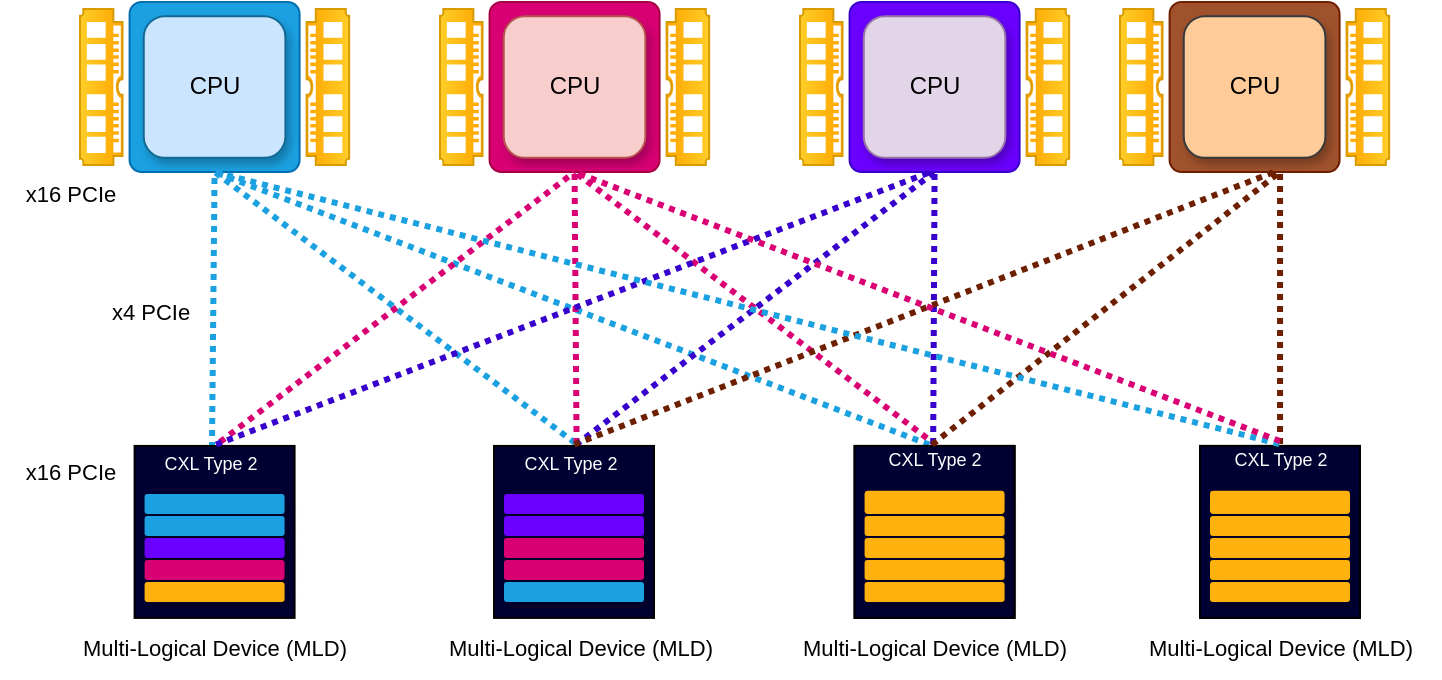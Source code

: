 <mxfile version="24.2.2" type="github">
  <diagram name="Page-1" id="A8W0ZlJkRZm1EOQpJBz_">
    <mxGraphModel dx="902" dy="502" grid="1" gridSize="10" guides="1" tooltips="1" connect="1" arrows="1" fold="1" page="1" pageScale="1" pageWidth="850" pageHeight="1100" math="0" shadow="0">
      <root>
        <mxCell id="0" />
        <mxCell id="1" parent="0" />
        <mxCell id="siB9gwOaP5ev9PkQdLU9-102" value="" style="group" parent="1" vertex="1" connectable="0">
          <mxGeometry x="200" y="100" width="134.58" height="111.46" as="geometry" />
        </mxCell>
        <mxCell id="uq200lhuQBNym-ZLv9r4-11" value="" style="group;fillColor=default;gradientColor=none;strokeColor=none;" parent="siB9gwOaP5ev9PkQdLU9-102" connectable="0" vertex="1">
          <mxGeometry x="24.791" width="84.998" height="85" as="geometry" />
        </mxCell>
        <mxCell id="uq200lhuQBNym-ZLv9r4-2" value="" style="rounded=1;whiteSpace=wrap;html=1;arcSize=7;fillColor=#1ba1e2;strokeColor=#006EAF;fontColor=#ffffff;" parent="uq200lhuQBNym-ZLv9r4-11" vertex="1">
          <mxGeometry width="84.998" height="85" as="geometry" />
        </mxCell>
        <mxCell id="uq200lhuQBNym-ZLv9r4-3" value="CPU" style="rounded=1;whiteSpace=wrap;html=1;fillColor=#cce5ff;strokeColor=#146994;shadow=1;" parent="uq200lhuQBNym-ZLv9r4-11" vertex="1">
          <mxGeometry x="7.083" y="7.083" width="70.832" height="70.833" as="geometry" />
        </mxCell>
        <mxCell id="uq200lhuQBNym-ZLv9r4-13" value="" style="pointerEvents=1;shadow=0;dashed=0;html=1;strokeColor=#d79b00;fillColor=#ffcd28;labelPosition=center;verticalLabelPosition=bottom;verticalAlign=top;align=center;outlineConnect=0;shape=mxgraph.veeam.ram;fillStyle=auto;direction=north;gradientColor=#ffa500;" parent="siB9gwOaP5ev9PkQdLU9-102" vertex="1">
          <mxGeometry y="3.542" width="21.249" height="77.917" as="geometry" />
        </mxCell>
        <mxCell id="uq200lhuQBNym-ZLv9r4-48" value="" style="pointerEvents=1;shadow=0;dashed=0;html=1;strokeColor=#d79b00;fillColor=#ffcd28;labelPosition=center;verticalLabelPosition=bottom;verticalAlign=top;align=center;outlineConnect=0;shape=mxgraph.veeam.ram;fillStyle=auto;direction=south;gradientColor=#ffa500;flipV=1;" parent="siB9gwOaP5ev9PkQdLU9-102" vertex="1">
          <mxGeometry x="113.331" y="3.542" width="21.249" height="77.917" as="geometry" />
        </mxCell>
        <mxCell id="siB9gwOaP5ev9PkQdLU9-106" value="" style="group" parent="1" vertex="1" connectable="0">
          <mxGeometry x="380" y="100" width="134.58" height="85" as="geometry" />
        </mxCell>
        <mxCell id="siB9gwOaP5ev9PkQdLU9-107" value="" style="group;fillColor=default;gradientColor=none;strokeColor=none;" parent="siB9gwOaP5ev9PkQdLU9-106" connectable="0" vertex="1">
          <mxGeometry x="24.791" width="84.998" height="85" as="geometry" />
        </mxCell>
        <mxCell id="siB9gwOaP5ev9PkQdLU9-108" value="" style="rounded=1;whiteSpace=wrap;html=1;arcSize=7;fillColor=#d80073;strokeColor=#A50040;fontColor=#ffffff;" parent="siB9gwOaP5ev9PkQdLU9-107" vertex="1">
          <mxGeometry width="84.998" height="85" as="geometry" />
        </mxCell>
        <mxCell id="siB9gwOaP5ev9PkQdLU9-109" value="CPU" style="rounded=1;whiteSpace=wrap;html=1;fillColor=#f8cecc;strokeColor=#b85450;shadow=1;" parent="siB9gwOaP5ev9PkQdLU9-107" vertex="1">
          <mxGeometry x="7.083" y="7.083" width="70.832" height="70.833" as="geometry" />
        </mxCell>
        <mxCell id="siB9gwOaP5ev9PkQdLU9-110" value="" style="pointerEvents=1;shadow=0;dashed=0;html=1;strokeColor=#d79b00;fillColor=#ffcd28;labelPosition=center;verticalLabelPosition=bottom;verticalAlign=top;align=center;outlineConnect=0;shape=mxgraph.veeam.ram;fillStyle=auto;direction=north;gradientColor=#ffa500;" parent="siB9gwOaP5ev9PkQdLU9-106" vertex="1">
          <mxGeometry y="3.542" width="21.249" height="77.917" as="geometry" />
        </mxCell>
        <mxCell id="siB9gwOaP5ev9PkQdLU9-111" value="" style="pointerEvents=1;shadow=0;dashed=0;html=1;strokeColor=#d79b00;fillColor=#ffcd28;labelPosition=center;verticalLabelPosition=bottom;verticalAlign=top;align=center;outlineConnect=0;shape=mxgraph.veeam.ram;fillStyle=auto;direction=south;gradientColor=#ffa500;flipV=1;" parent="siB9gwOaP5ev9PkQdLU9-106" vertex="1">
          <mxGeometry x="113.331" y="3.542" width="21.249" height="77.917" as="geometry" />
        </mxCell>
        <mxCell id="_lKrGzHT6yuWIF_zMZOo-31" value="" style="endArrow=none;html=1;rounded=0;entryX=0.5;entryY=1;entryDx=0;entryDy=0;exitX=0.51;exitY=0.078;exitDx=0;exitDy=0;strokeWidth=3;dashed=1;dashPattern=1 1;strokeColor=#1ba0e0;exitPerimeter=0;" parent="1" source="9nzjCH3Tve30hIbmqved-3" target="uq200lhuQBNym-ZLv9r4-2" edge="1">
          <mxGeometry width="50" height="50" relative="1" as="geometry">
            <mxPoint x="236.54" y="316.59" as="sourcePoint" />
            <mxPoint x="310" y="190" as="targetPoint" />
          </mxGeometry>
        </mxCell>
        <mxCell id="_lKrGzHT6yuWIF_zMZOo-32" value="" style="endArrow=none;html=1;rounded=0;entryX=0.5;entryY=1;entryDx=0;entryDy=0;exitX=0.537;exitY=-0.045;exitDx=0;exitDy=0;strokeWidth=3;dashed=1;dashPattern=1 1;strokeColor=#1ba0e0;exitPerimeter=0;" parent="1" source="9nzjCH3Tve30hIbmqved-97" target="uq200lhuQBNym-ZLv9r4-2" edge="1">
          <mxGeometry width="50" height="50" relative="1" as="geometry">
            <mxPoint x="421.54" y="316.59" as="sourcePoint" />
            <mxPoint x="352.61" y="182.84" as="targetPoint" />
          </mxGeometry>
        </mxCell>
        <mxCell id="_lKrGzHT6yuWIF_zMZOo-35" value="" style="endArrow=none;html=1;rounded=0;entryX=0.5;entryY=1;entryDx=0;entryDy=0;strokeWidth=3;dashed=1;dashPattern=1 1;exitX=0.462;exitY=0.095;exitDx=0;exitDy=0;strokeColor=#1ba0e0;exitPerimeter=0;" parent="1" source="9nzjCH3Tve30hIbmqved-65" target="uq200lhuQBNym-ZLv9r4-2" edge="1">
          <mxGeometry width="50" height="50" relative="1" as="geometry">
            <mxPoint x="584.39" y="316.59" as="sourcePoint" />
            <mxPoint x="317" y="195" as="targetPoint" />
          </mxGeometry>
        </mxCell>
        <mxCell id="_lKrGzHT6yuWIF_zMZOo-36" value="" style="endArrow=none;html=1;rounded=0;entryX=0.5;entryY=1;entryDx=0;entryDy=0;strokeWidth=3;dashed=1;dashPattern=1 1;strokeColor=#d80073;" parent="1" target="siB9gwOaP5ev9PkQdLU9-108" edge="1">
          <mxGeometry width="50" height="50" relative="1" as="geometry">
            <mxPoint x="270" y="320" as="sourcePoint" />
            <mxPoint x="532.61" y="200" as="targetPoint" />
          </mxGeometry>
        </mxCell>
        <mxCell id="_lKrGzHT6yuWIF_zMZOo-37" value="" style="endArrow=none;html=1;rounded=0;strokeWidth=3;dashed=1;dashPattern=1 1;strokeColor=#d80073;exitX=0.547;exitY=-0.022;exitDx=0;exitDy=0;entryX=0.5;entryY=1;entryDx=0;entryDy=0;exitPerimeter=0;" parent="1" source="9nzjCH3Tve30hIbmqved-97" target="siB9gwOaP5ev9PkQdLU9-108" edge="1">
          <mxGeometry width="50" height="50" relative="1" as="geometry">
            <mxPoint x="424.39" y="316.59" as="sourcePoint" />
            <mxPoint x="554" y="210" as="targetPoint" />
          </mxGeometry>
        </mxCell>
        <mxCell id="_lKrGzHT6yuWIF_zMZOo-38" value="" style="endArrow=none;html=1;rounded=0;strokeWidth=3;dashed=1;dashPattern=1 1;strokeColor=#d80073;exitX=0.514;exitY=0.112;exitDx=0;exitDy=0;entryX=0.5;entryY=1;entryDx=0;entryDy=0;exitPerimeter=0;" parent="1" source="9nzjCH3Tve30hIbmqved-65" target="siB9gwOaP5ev9PkQdLU9-108" edge="1">
          <mxGeometry width="50" height="50" relative="1" as="geometry">
            <mxPoint x="584.39" y="316.59" as="sourcePoint" />
            <mxPoint x="540" y="190" as="targetPoint" />
          </mxGeometry>
        </mxCell>
        <mxCell id="_lKrGzHT6yuWIF_zMZOo-39" value="x16 PCIe" style="text;html=1;align=center;verticalAlign=middle;resizable=0;points=[];autosize=1;strokeColor=none;fillColor=none;fontFamily=Helvetica;fontSize=11;fontColor=default;labelBackgroundColor=default;" parent="1" vertex="1">
          <mxGeometry x="160.0" y="320" width="70" height="30" as="geometry" />
        </mxCell>
        <mxCell id="9nzjCH3Tve30hIbmqved-31" value="" style="group" vertex="1" connectable="0" parent="1">
          <mxGeometry x="187.29" y="314.429" width="160" height="123.531" as="geometry" />
        </mxCell>
        <mxCell id="siB9gwOaP5ev9PkQdLU9-84" value="Multi-Logical Device (MLD)" style="text;html=1;align=center;verticalAlign=middle;resizable=0;points=[];autosize=1;strokeColor=none;fillColor=none;fontFamily=Helvetica;fontSize=11;fontColor=default;labelBackgroundColor=default;" parent="9nzjCH3Tve30hIbmqved-31" vertex="1">
          <mxGeometry y="93.531" width="160" height="30" as="geometry" />
        </mxCell>
        <mxCell id="9nzjCH3Tve30hIbmqved-4" value="" style="group" vertex="1" connectable="0" parent="9nzjCH3Tve30hIbmqved-31">
          <mxGeometry x="40.0" width="85.0" height="93.531" as="geometry" />
        </mxCell>
        <mxCell id="siB9gwOaP5ev9PkQdLU9-87" value="" style="group" parent="9nzjCH3Tve30hIbmqved-4" connectable="0" vertex="1">
          <mxGeometry width="85.0" height="93.531" as="geometry" />
        </mxCell>
        <mxCell id="siB9gwOaP5ev9PkQdLU9-89" value="&lt;div style=&quot;&quot;&gt;&lt;br&gt;&lt;/div&gt;" style="rounded=0;whiteSpace=wrap;html=1;strokeWidth=1;fontSize=10;rotation=90;fillColor=#000033;strokeColor=#000000;align=right;verticalAlign=middle;fontColor=#99FF99;horizontal=0;labelPosition=left;verticalLabelPosition=middle;" parent="siB9gwOaP5ev9PkQdLU9-87" vertex="1">
          <mxGeometry x="-3.0" y="10.531" width="86" height="80" as="geometry" />
        </mxCell>
        <mxCell id="siB9gwOaP5ev9PkQdLU9-95" value="" style="rounded=1;whiteSpace=wrap;html=1;fillColor=#1ba1e2;strokeColor=none;shadow=1;fontColor=#ffffff;" parent="siB9gwOaP5ev9PkQdLU9-87" vertex="1">
          <mxGeometry x="5" y="31.571" width="70" height="10" as="geometry" />
        </mxCell>
        <mxCell id="siB9gwOaP5ev9PkQdLU9-96" value="" style="rounded=1;whiteSpace=wrap;html=1;fillColor=#1ba1e2;strokeColor=none;shadow=1;fontColor=#ffffff;" parent="siB9gwOaP5ev9PkQdLU9-87" vertex="1">
          <mxGeometry x="5" y="42.571" width="70" height="10" as="geometry" />
        </mxCell>
        <mxCell id="siB9gwOaP5ev9PkQdLU9-97" value="" style="rounded=1;whiteSpace=wrap;html=1;fillColor=#6a00ff;strokeColor=none;shadow=1;fontColor=#ffffff;" parent="siB9gwOaP5ev9PkQdLU9-87" vertex="1">
          <mxGeometry x="5" y="53.571" width="70" height="10" as="geometry" />
        </mxCell>
        <mxCell id="siB9gwOaP5ev9PkQdLU9-98" value="" style="rounded=1;whiteSpace=wrap;html=1;fillColor=#d80073;strokeColor=none;shadow=1;" parent="siB9gwOaP5ev9PkQdLU9-87" vertex="1">
          <mxGeometry x="5" y="64.571" width="70" height="10" as="geometry" />
        </mxCell>
        <mxCell id="siB9gwOaP5ev9PkQdLU9-99" value="" style="rounded=1;whiteSpace=wrap;html=1;fillColor=#ffb20d;strokeColor=none;shadow=1;" parent="siB9gwOaP5ev9PkQdLU9-87" vertex="1">
          <mxGeometry x="5" y="75.57" width="70" height="10" as="geometry" />
        </mxCell>
        <mxCell id="9nzjCH3Tve30hIbmqved-3" value="&lt;font color=&quot;#ffffff&quot;&gt;CXL Type 2&lt;/font&gt;" style="text;html=1;align=center;verticalAlign=middle;resizable=0;points=[];autosize=1;strokeColor=none;fillColor=none;labelBackgroundColor=none;fontColor=#99FF99;fontSize=9;" vertex="1" parent="siB9gwOaP5ev9PkQdLU9-87">
          <mxGeometry x="3.0" y="7.001" width="70" height="20" as="geometry" />
        </mxCell>
        <mxCell id="9nzjCH3Tve30hIbmqved-44" value="Multi-Logical Device (MLD)" style="text;html=1;align=center;verticalAlign=middle;resizable=0;points=[];autosize=1;strokeColor=none;fillColor=none;fontFamily=Helvetica;fontSize=11;fontColor=default;labelBackgroundColor=default;" vertex="1" parent="1">
          <mxGeometry x="547.29" y="407.96" width="160" height="30" as="geometry" />
        </mxCell>
        <mxCell id="9nzjCH3Tve30hIbmqved-45" value="" style="group" vertex="1" connectable="0" parent="1">
          <mxGeometry x="587.29" y="314.429" width="120" height="123.531" as="geometry" />
        </mxCell>
        <mxCell id="9nzjCH3Tve30hIbmqved-47" value="" style="group" connectable="0" vertex="1" parent="9nzjCH3Tve30hIbmqved-45">
          <mxGeometry width="120" height="123.531" as="geometry" />
        </mxCell>
        <mxCell id="9nzjCH3Tve30hIbmqved-48" value="&lt;div style=&quot;&quot;&gt;&lt;br&gt;&lt;/div&gt;" style="rounded=0;whiteSpace=wrap;html=1;strokeWidth=1;fontSize=10;rotation=90;fillColor=#000033;strokeColor=#000000;align=right;verticalAlign=middle;fontColor=#99FF99;horizontal=0;labelPosition=left;verticalLabelPosition=middle;" vertex="1" parent="9nzjCH3Tve30hIbmqved-47">
          <mxGeometry x="-3.0" y="10.531" width="86" height="80" as="geometry" />
        </mxCell>
        <mxCell id="9nzjCH3Tve30hIbmqved-49" value="" style="rounded=1;whiteSpace=wrap;html=1;fillColor=#ffb20d;strokeColor=none;shadow=1;" vertex="1" parent="9nzjCH3Tve30hIbmqved-47">
          <mxGeometry x="5" y="31.571" width="70" height="10" as="geometry" />
        </mxCell>
        <mxCell id="9nzjCH3Tve30hIbmqved-50" value="" style="rounded=1;whiteSpace=wrap;html=1;fillColor=#ffb20d;strokeColor=none;shadow=1;" vertex="1" parent="9nzjCH3Tve30hIbmqved-47">
          <mxGeometry x="5" y="42.571" width="70" height="10" as="geometry" />
        </mxCell>
        <mxCell id="9nzjCH3Tve30hIbmqved-51" value="" style="rounded=1;whiteSpace=wrap;html=1;fillColor=#ffb20d;strokeColor=none;shadow=1;" vertex="1" parent="9nzjCH3Tve30hIbmqved-47">
          <mxGeometry x="5" y="53.571" width="70" height="10" as="geometry" />
        </mxCell>
        <mxCell id="9nzjCH3Tve30hIbmqved-52" value="" style="rounded=1;whiteSpace=wrap;html=1;fillColor=#ffb20d;strokeColor=none;shadow=1;" vertex="1" parent="9nzjCH3Tve30hIbmqved-47">
          <mxGeometry x="5" y="64.571" width="70" height="10" as="geometry" />
        </mxCell>
        <mxCell id="9nzjCH3Tve30hIbmqved-53" value="" style="rounded=1;whiteSpace=wrap;html=1;fillColor=#ffb20d;strokeColor=none;shadow=1;" vertex="1" parent="9nzjCH3Tve30hIbmqved-47">
          <mxGeometry x="5" y="75.57" width="70" height="10" as="geometry" />
        </mxCell>
        <mxCell id="9nzjCH3Tve30hIbmqved-54" value="&lt;font color=&quot;#ffffff&quot;&gt;CXL Type 2&lt;/font&gt;" style="text;html=1;align=center;verticalAlign=middle;resizable=0;points=[];autosize=1;strokeColor=none;fillColor=none;labelBackgroundColor=none;fontColor=#99FF99;fontSize=9;" vertex="1" parent="9nzjCH3Tve30hIbmqved-47">
          <mxGeometry x="5.0" y="5.001" width="70" height="20" as="geometry" />
        </mxCell>
        <mxCell id="9nzjCH3Tve30hIbmqved-55" value="Multi-Logical Device (MLD)" style="text;html=1;align=center;verticalAlign=middle;resizable=0;points=[];autosize=1;strokeColor=none;fillColor=none;fontFamily=Helvetica;fontSize=11;fontColor=default;labelBackgroundColor=default;" vertex="1" parent="9nzjCH3Tve30hIbmqved-47">
          <mxGeometry x="-40" y="93.531" width="160" height="30" as="geometry" />
        </mxCell>
        <mxCell id="9nzjCH3Tve30hIbmqved-56" value="" style="group" vertex="1" connectable="0" parent="9nzjCH3Tve30hIbmqved-47">
          <mxGeometry width="85.0" height="93.531" as="geometry" />
        </mxCell>
        <mxCell id="9nzjCH3Tve30hIbmqved-58" value="" style="group" connectable="0" vertex="1" parent="9nzjCH3Tve30hIbmqved-56">
          <mxGeometry width="85.0" height="93.531" as="geometry" />
        </mxCell>
        <mxCell id="9nzjCH3Tve30hIbmqved-59" value="&lt;div style=&quot;&quot;&gt;&lt;br&gt;&lt;/div&gt;" style="rounded=0;whiteSpace=wrap;html=1;strokeWidth=1;fontSize=10;rotation=90;fillColor=#000033;strokeColor=#000000;align=right;verticalAlign=middle;fontColor=#99FF99;horizontal=0;labelPosition=left;verticalLabelPosition=middle;" vertex="1" parent="9nzjCH3Tve30hIbmqved-58">
          <mxGeometry x="-3.0" y="10.531" width="86" height="80" as="geometry" />
        </mxCell>
        <mxCell id="9nzjCH3Tve30hIbmqved-60" value="" style="rounded=1;whiteSpace=wrap;html=1;fillColor=#ffb20d;strokeColor=none;shadow=1;" vertex="1" parent="9nzjCH3Tve30hIbmqved-58">
          <mxGeometry x="5" y="30" width="70" height="11.57" as="geometry" />
        </mxCell>
        <mxCell id="9nzjCH3Tve30hIbmqved-61" value="" style="rounded=1;whiteSpace=wrap;html=1;fillColor=#ffb20d;strokeColor=none;shadow=1;" vertex="1" parent="9nzjCH3Tve30hIbmqved-58">
          <mxGeometry x="5" y="42.571" width="70" height="10" as="geometry" />
        </mxCell>
        <mxCell id="9nzjCH3Tve30hIbmqved-62" value="" style="rounded=1;whiteSpace=wrap;html=1;fillColor=#ffb20d;strokeColor=none;shadow=1;" vertex="1" parent="9nzjCH3Tve30hIbmqved-58">
          <mxGeometry x="5" y="53.571" width="70" height="10" as="geometry" />
        </mxCell>
        <mxCell id="9nzjCH3Tve30hIbmqved-63" value="" style="rounded=1;whiteSpace=wrap;html=1;fillColor=#ffb20d;strokeColor=none;shadow=1;" vertex="1" parent="9nzjCH3Tve30hIbmqved-58">
          <mxGeometry x="5" y="64.571" width="70" height="10" as="geometry" />
        </mxCell>
        <mxCell id="9nzjCH3Tve30hIbmqved-64" value="" style="rounded=1;whiteSpace=wrap;html=1;fillColor=#ffb20d;strokeColor=none;shadow=1;" vertex="1" parent="9nzjCH3Tve30hIbmqved-58">
          <mxGeometry x="5" y="75.57" width="70" height="10" as="geometry" />
        </mxCell>
        <mxCell id="9nzjCH3Tve30hIbmqved-65" value="&lt;font color=&quot;#ffffff&quot;&gt;CXL Type 2&lt;/font&gt;" style="text;html=1;align=center;verticalAlign=middle;resizable=0;points=[];autosize=1;strokeColor=none;fillColor=none;labelBackgroundColor=none;fontColor=#99FF99;fontSize=9;" vertex="1" parent="9nzjCH3Tve30hIbmqved-58">
          <mxGeometry x="5.0" y="5.001" width="70" height="20" as="geometry" />
        </mxCell>
        <mxCell id="9nzjCH3Tve30hIbmqved-77" value="" style="group" vertex="1" connectable="0" parent="1">
          <mxGeometry x="560" y="100" width="134.58" height="85" as="geometry" />
        </mxCell>
        <mxCell id="9nzjCH3Tve30hIbmqved-78" value="" style="group;fillColor=default;gradientColor=none;strokeColor=none;" connectable="0" vertex="1" parent="9nzjCH3Tve30hIbmqved-77">
          <mxGeometry x="24.791" width="84.998" height="85" as="geometry" />
        </mxCell>
        <mxCell id="9nzjCH3Tve30hIbmqved-79" value="" style="rounded=1;whiteSpace=wrap;html=1;arcSize=7;fillColor=#6a00ff;strokeColor=#3700CC;fontColor=#ffffff;" vertex="1" parent="9nzjCH3Tve30hIbmqved-78">
          <mxGeometry width="84.998" height="85" as="geometry" />
        </mxCell>
        <mxCell id="9nzjCH3Tve30hIbmqved-80" value="CPU" style="rounded=1;whiteSpace=wrap;html=1;fillColor=#e1d5e7;strokeColor=#9673a6;shadow=1;" vertex="1" parent="9nzjCH3Tve30hIbmqved-78">
          <mxGeometry x="7.083" y="7.083" width="70.832" height="70.833" as="geometry" />
        </mxCell>
        <mxCell id="9nzjCH3Tve30hIbmqved-81" value="" style="pointerEvents=1;shadow=0;dashed=0;html=1;strokeColor=#d79b00;fillColor=#ffcd28;labelPosition=center;verticalLabelPosition=bottom;verticalAlign=top;align=center;outlineConnect=0;shape=mxgraph.veeam.ram;fillStyle=auto;direction=north;gradientColor=#ffa500;" vertex="1" parent="9nzjCH3Tve30hIbmqved-77">
          <mxGeometry y="3.542" width="21.249" height="77.917" as="geometry" />
        </mxCell>
        <mxCell id="9nzjCH3Tve30hIbmqved-82" value="" style="pointerEvents=1;shadow=0;dashed=0;html=1;strokeColor=#d79b00;fillColor=#ffcd28;labelPosition=center;verticalLabelPosition=bottom;verticalAlign=top;align=center;outlineConnect=0;shape=mxgraph.veeam.ram;fillStyle=auto;direction=south;gradientColor=#ffa500;flipV=1;" vertex="1" parent="9nzjCH3Tve30hIbmqved-77">
          <mxGeometry x="113.331" y="3.542" width="21.249" height="77.917" as="geometry" />
        </mxCell>
        <mxCell id="9nzjCH3Tve30hIbmqved-83" value="" style="endArrow=none;html=1;rounded=0;strokeWidth=3;dashed=1;dashPattern=1 1;strokeColor=#3700CC;entryX=0.5;entryY=1;entryDx=0;entryDy=0;fillColor=#6a00ff;exitX=0.49;exitY=0.078;exitDx=0;exitDy=0;exitPerimeter=0;" edge="1" parent="1" source="9nzjCH3Tve30hIbmqved-65" target="9nzjCH3Tve30hIbmqved-79">
          <mxGeometry width="50" height="50" relative="1" as="geometry">
            <mxPoint x="581.54" y="316.59" as="sourcePoint" />
            <mxPoint x="670.46" y="185" as="targetPoint" />
          </mxGeometry>
        </mxCell>
        <mxCell id="9nzjCH3Tve30hIbmqved-84" value="" style="endArrow=none;html=1;rounded=0;strokeWidth=3;dashed=1;dashPattern=1 1;strokeColor=#3700CC;exitX=0.541;exitY=0.001;exitDx=0;exitDy=0;entryX=0.5;entryY=1;entryDx=0;entryDy=0;fillColor=#6a00ff;exitPerimeter=0;" edge="1" parent="1" source="9nzjCH3Tve30hIbmqved-97" target="9nzjCH3Tve30hIbmqved-79">
          <mxGeometry width="50" height="50" relative="1" as="geometry">
            <mxPoint x="425.825" y="316.59" as="sourcePoint" />
            <mxPoint x="670.46" y="185" as="targetPoint" />
          </mxGeometry>
        </mxCell>
        <mxCell id="9nzjCH3Tve30hIbmqved-85" value="" style="endArrow=none;html=1;rounded=0;entryX=0.463;entryY=1.005;entryDx=0;entryDy=0;strokeWidth=3;dashed=1;dashPattern=1 1;strokeColor=#3700CC;exitX=0.539;exitY=-0.008;exitDx=0;exitDy=0;fillColor=#6a00ff;entryPerimeter=0;exitPerimeter=0;" edge="1" parent="1" source="9nzjCH3Tve30hIbmqved-3" target="9nzjCH3Tve30hIbmqved-79">
          <mxGeometry width="50" height="50" relative="1" as="geometry">
            <mxPoint x="236.54" y="316.59" as="sourcePoint" />
            <mxPoint x="670.46" y="185" as="targetPoint" />
          </mxGeometry>
        </mxCell>
        <mxCell id="9nzjCH3Tve30hIbmqved-86" value="" style="group" vertex="1" connectable="0" parent="1">
          <mxGeometry x="370.0" y="314.429" width="160" height="123.531" as="geometry" />
        </mxCell>
        <mxCell id="9nzjCH3Tve30hIbmqved-87" value="Multi-Logical Device (MLD)" style="text;html=1;align=center;verticalAlign=middle;resizable=0;points=[];autosize=1;strokeColor=none;fillColor=none;fontFamily=Helvetica;fontSize=11;fontColor=default;labelBackgroundColor=default;" vertex="1" parent="9nzjCH3Tve30hIbmqved-86">
          <mxGeometry y="93.531" width="160" height="30" as="geometry" />
        </mxCell>
        <mxCell id="9nzjCH3Tve30hIbmqved-88" value="" style="group" vertex="1" connectable="0" parent="9nzjCH3Tve30hIbmqved-86">
          <mxGeometry x="37.0" width="85.0" height="93.531" as="geometry" />
        </mxCell>
        <mxCell id="9nzjCH3Tve30hIbmqved-90" value="" style="group" connectable="0" vertex="1" parent="9nzjCH3Tve30hIbmqved-88">
          <mxGeometry width="85.0" height="93.531" as="geometry" />
        </mxCell>
        <mxCell id="9nzjCH3Tve30hIbmqved-91" value="&lt;div style=&quot;&quot;&gt;&lt;br&gt;&lt;/div&gt;" style="rounded=0;whiteSpace=wrap;html=1;strokeWidth=1;fontSize=10;rotation=90;fillColor=#000033;strokeColor=#000000;align=right;verticalAlign=middle;fontColor=#99FF99;horizontal=0;labelPosition=left;verticalLabelPosition=middle;" vertex="1" parent="9nzjCH3Tve30hIbmqved-90">
          <mxGeometry x="-3.0" y="10.531" width="86" height="80" as="geometry" />
        </mxCell>
        <mxCell id="9nzjCH3Tve30hIbmqved-92" value="" style="rounded=1;whiteSpace=wrap;html=1;fillColor=#6a00ff;strokeColor=none;shadow=1;fontColor=#ffffff;" vertex="1" parent="9nzjCH3Tve30hIbmqved-90">
          <mxGeometry x="5" y="31.571" width="70" height="10" as="geometry" />
        </mxCell>
        <mxCell id="9nzjCH3Tve30hIbmqved-93" value="" style="rounded=1;whiteSpace=wrap;html=1;fillColor=#6a00ff;strokeColor=none;shadow=1;fontColor=#ffffff;" vertex="1" parent="9nzjCH3Tve30hIbmqved-90">
          <mxGeometry x="5" y="42.571" width="70" height="10" as="geometry" />
        </mxCell>
        <mxCell id="9nzjCH3Tve30hIbmqved-94" value="" style="rounded=1;whiteSpace=wrap;html=1;fillColor=#d80073;strokeColor=none;shadow=1;fontColor=#ffffff;" vertex="1" parent="9nzjCH3Tve30hIbmqved-90">
          <mxGeometry x="5" y="53.571" width="70" height="10" as="geometry" />
        </mxCell>
        <mxCell id="9nzjCH3Tve30hIbmqved-95" value="" style="rounded=1;whiteSpace=wrap;html=1;fillColor=#d80073;strokeColor=none;shadow=1;fontColor=#ffffff;" vertex="1" parent="9nzjCH3Tve30hIbmqved-90">
          <mxGeometry x="5" y="64.571" width="70" height="10" as="geometry" />
        </mxCell>
        <mxCell id="9nzjCH3Tve30hIbmqved-96" value="" style="rounded=1;whiteSpace=wrap;html=1;fillColor=#1ba1e2;strokeColor=none;shadow=1;fontColor=#ffffff;" vertex="1" parent="9nzjCH3Tve30hIbmqved-90">
          <mxGeometry x="5" y="75.57" width="70" height="10" as="geometry" />
        </mxCell>
        <mxCell id="9nzjCH3Tve30hIbmqved-97" value="&lt;font color=&quot;#ffffff&quot;&gt;CXL Type 2&lt;/font&gt;" style="text;html=1;align=center;verticalAlign=middle;resizable=0;points=[];autosize=1;strokeColor=none;fillColor=none;labelBackgroundColor=none;fontColor=#99FF99;fontSize=9;" vertex="1" parent="9nzjCH3Tve30hIbmqved-90">
          <mxGeometry x="3.0" y="7.001" width="70" height="20" as="geometry" />
        </mxCell>
        <mxCell id="9nzjCH3Tve30hIbmqved-98" value="" style="group" vertex="1" connectable="0" parent="1">
          <mxGeometry x="720" y="100" width="134.58" height="85" as="geometry" />
        </mxCell>
        <mxCell id="9nzjCH3Tve30hIbmqved-99" value="" style="group;fillColor=default;gradientColor=none;strokeColor=none;" connectable="0" vertex="1" parent="9nzjCH3Tve30hIbmqved-98">
          <mxGeometry x="24.791" width="84.998" height="85" as="geometry" />
        </mxCell>
        <mxCell id="9nzjCH3Tve30hIbmqved-100" value="" style="rounded=1;whiteSpace=wrap;html=1;arcSize=7;fillColor=#a0522d;strokeColor=#6D1F00;fontColor=#ffffff;" vertex="1" parent="9nzjCH3Tve30hIbmqved-99">
          <mxGeometry width="84.998" height="85" as="geometry" />
        </mxCell>
        <mxCell id="9nzjCH3Tve30hIbmqved-101" value="CPU" style="rounded=1;whiteSpace=wrap;html=1;fillColor=#ffcc99;strokeColor=#36393d;shadow=1;" vertex="1" parent="9nzjCH3Tve30hIbmqved-99">
          <mxGeometry x="7.083" y="7.083" width="70.832" height="70.833" as="geometry" />
        </mxCell>
        <mxCell id="9nzjCH3Tve30hIbmqved-102" value="" style="pointerEvents=1;shadow=0;dashed=0;html=1;strokeColor=#d79b00;fillColor=#ffcd28;labelPosition=center;verticalLabelPosition=bottom;verticalAlign=top;align=center;outlineConnect=0;shape=mxgraph.veeam.ram;fillStyle=auto;direction=north;gradientColor=#ffa500;" vertex="1" parent="9nzjCH3Tve30hIbmqved-98">
          <mxGeometry y="3.542" width="21.249" height="77.917" as="geometry" />
        </mxCell>
        <mxCell id="9nzjCH3Tve30hIbmqved-103" value="" style="pointerEvents=1;shadow=0;dashed=0;html=1;strokeColor=#d79b00;fillColor=#ffcd28;labelPosition=center;verticalLabelPosition=bottom;verticalAlign=top;align=center;outlineConnect=0;shape=mxgraph.veeam.ram;fillStyle=auto;direction=south;gradientColor=#ffa500;flipV=1;" vertex="1" parent="9nzjCH3Tve30hIbmqved-98">
          <mxGeometry x="113.331" y="3.542" width="21.249" height="77.917" as="geometry" />
        </mxCell>
        <mxCell id="9nzjCH3Tve30hIbmqved-104" value="Multi-Logical Device (MLD)" style="text;html=1;align=center;verticalAlign=middle;resizable=0;points=[];autosize=1;strokeColor=none;fillColor=none;fontFamily=Helvetica;fontSize=11;fontColor=default;labelBackgroundColor=default;" vertex="1" parent="1">
          <mxGeometry x="720" y="407.96" width="160" height="30" as="geometry" />
        </mxCell>
        <mxCell id="9nzjCH3Tve30hIbmqved-105" value="" style="group" vertex="1" connectable="0" parent="1">
          <mxGeometry x="760" y="314.429" width="120" height="123.531" as="geometry" />
        </mxCell>
        <mxCell id="9nzjCH3Tve30hIbmqved-106" value="" style="group" connectable="0" vertex="1" parent="9nzjCH3Tve30hIbmqved-105">
          <mxGeometry width="120" height="123.531" as="geometry" />
        </mxCell>
        <mxCell id="9nzjCH3Tve30hIbmqved-107" value="&lt;div style=&quot;&quot;&gt;&lt;br&gt;&lt;/div&gt;" style="rounded=0;whiteSpace=wrap;html=1;strokeWidth=1;fontSize=10;rotation=90;fillColor=#000033;strokeColor=#000000;align=right;verticalAlign=middle;fontColor=#99FF99;horizontal=0;labelPosition=left;verticalLabelPosition=middle;" vertex="1" parent="9nzjCH3Tve30hIbmqved-106">
          <mxGeometry x="-3.0" y="10.531" width="86" height="80" as="geometry" />
        </mxCell>
        <mxCell id="9nzjCH3Tve30hIbmqved-108" value="" style="rounded=1;whiteSpace=wrap;html=1;fillColor=#ffb20d;strokeColor=none;shadow=1;" vertex="1" parent="9nzjCH3Tve30hIbmqved-106">
          <mxGeometry x="5" y="31.571" width="70" height="10" as="geometry" />
        </mxCell>
        <mxCell id="9nzjCH3Tve30hIbmqved-109" value="" style="rounded=1;whiteSpace=wrap;html=1;fillColor=#ffb20d;strokeColor=none;shadow=1;" vertex="1" parent="9nzjCH3Tve30hIbmqved-106">
          <mxGeometry x="5" y="42.571" width="70" height="10" as="geometry" />
        </mxCell>
        <mxCell id="9nzjCH3Tve30hIbmqved-110" value="" style="rounded=1;whiteSpace=wrap;html=1;fillColor=#ffb20d;strokeColor=none;shadow=1;" vertex="1" parent="9nzjCH3Tve30hIbmqved-106">
          <mxGeometry x="5" y="53.571" width="70" height="10" as="geometry" />
        </mxCell>
        <mxCell id="9nzjCH3Tve30hIbmqved-111" value="" style="rounded=1;whiteSpace=wrap;html=1;fillColor=#ffb20d;strokeColor=none;shadow=1;" vertex="1" parent="9nzjCH3Tve30hIbmqved-106">
          <mxGeometry x="5" y="64.571" width="70" height="10" as="geometry" />
        </mxCell>
        <mxCell id="9nzjCH3Tve30hIbmqved-112" value="" style="rounded=1;whiteSpace=wrap;html=1;fillColor=#ffb20d;strokeColor=none;shadow=1;" vertex="1" parent="9nzjCH3Tve30hIbmqved-106">
          <mxGeometry x="5" y="75.57" width="70" height="10" as="geometry" />
        </mxCell>
        <mxCell id="9nzjCH3Tve30hIbmqved-113" value="&lt;font color=&quot;#ffffff&quot;&gt;CXL Type 2&lt;/font&gt;" style="text;html=1;align=center;verticalAlign=middle;resizable=0;points=[];autosize=1;strokeColor=none;fillColor=none;labelBackgroundColor=none;fontColor=#99FF99;fontSize=9;" vertex="1" parent="9nzjCH3Tve30hIbmqved-106">
          <mxGeometry x="5.0" y="5.001" width="70" height="20" as="geometry" />
        </mxCell>
        <mxCell id="9nzjCH3Tve30hIbmqved-114" value="Multi-Logical Device (MLD)" style="text;html=1;align=center;verticalAlign=middle;resizable=0;points=[];autosize=1;strokeColor=none;fillColor=none;fontFamily=Helvetica;fontSize=11;fontColor=default;labelBackgroundColor=default;" vertex="1" parent="9nzjCH3Tve30hIbmqved-106">
          <mxGeometry x="-40" y="93.531" width="160" height="30" as="geometry" />
        </mxCell>
        <mxCell id="9nzjCH3Tve30hIbmqved-115" value="" style="group" vertex="1" connectable="0" parent="9nzjCH3Tve30hIbmqved-106">
          <mxGeometry width="85.0" height="93.531" as="geometry" />
        </mxCell>
        <mxCell id="9nzjCH3Tve30hIbmqved-116" value="" style="group" connectable="0" vertex="1" parent="9nzjCH3Tve30hIbmqved-115">
          <mxGeometry width="85.0" height="93.531" as="geometry" />
        </mxCell>
        <mxCell id="9nzjCH3Tve30hIbmqved-117" value="&lt;div style=&quot;&quot;&gt;&lt;br&gt;&lt;/div&gt;" style="rounded=0;whiteSpace=wrap;html=1;strokeWidth=1;fontSize=10;rotation=90;fillColor=#000033;strokeColor=#000000;align=right;verticalAlign=middle;fontColor=#99FF99;horizontal=0;labelPosition=left;verticalLabelPosition=middle;" vertex="1" parent="9nzjCH3Tve30hIbmqved-116">
          <mxGeometry x="-3.0" y="10.531" width="86" height="80" as="geometry" />
        </mxCell>
        <mxCell id="9nzjCH3Tve30hIbmqved-118" value="" style="rounded=1;whiteSpace=wrap;html=1;fillColor=#ffb20d;strokeColor=none;shadow=1;" vertex="1" parent="9nzjCH3Tve30hIbmqved-116">
          <mxGeometry x="5" y="30" width="70" height="11.57" as="geometry" />
        </mxCell>
        <mxCell id="9nzjCH3Tve30hIbmqved-119" value="" style="rounded=1;whiteSpace=wrap;html=1;fillColor=#ffb20d;strokeColor=none;shadow=1;" vertex="1" parent="9nzjCH3Tve30hIbmqved-116">
          <mxGeometry x="5" y="42.571" width="70" height="10" as="geometry" />
        </mxCell>
        <mxCell id="9nzjCH3Tve30hIbmqved-120" value="" style="rounded=1;whiteSpace=wrap;html=1;fillColor=#ffb20d;strokeColor=none;shadow=1;" vertex="1" parent="9nzjCH3Tve30hIbmqved-116">
          <mxGeometry x="5" y="53.571" width="70" height="10" as="geometry" />
        </mxCell>
        <mxCell id="9nzjCH3Tve30hIbmqved-121" value="" style="rounded=1;whiteSpace=wrap;html=1;fillColor=#ffb20d;strokeColor=none;shadow=1;" vertex="1" parent="9nzjCH3Tve30hIbmqved-116">
          <mxGeometry x="5" y="64.571" width="70" height="10" as="geometry" />
        </mxCell>
        <mxCell id="9nzjCH3Tve30hIbmqved-122" value="" style="rounded=1;whiteSpace=wrap;html=1;fillColor=#ffb20d;strokeColor=none;shadow=1;" vertex="1" parent="9nzjCH3Tve30hIbmqved-116">
          <mxGeometry x="5" y="75.57" width="70" height="10" as="geometry" />
        </mxCell>
        <mxCell id="9nzjCH3Tve30hIbmqved-123" value="&lt;font color=&quot;#ffffff&quot;&gt;CXL Type 2&lt;/font&gt;" style="text;html=1;align=center;verticalAlign=middle;resizable=0;points=[];autosize=1;strokeColor=none;fillColor=none;labelBackgroundColor=none;fontColor=#99FF99;fontSize=9;" vertex="1" parent="9nzjCH3Tve30hIbmqved-116">
          <mxGeometry x="5.0" y="5.001" width="70" height="20" as="geometry" />
        </mxCell>
        <mxCell id="9nzjCH3Tve30hIbmqved-144" value="" style="endArrow=none;html=1;rounded=0;strokeWidth=3;dashed=1;dashPattern=1 1;strokeColor=#6D1F00;entryX=0.5;entryY=1;entryDx=0;entryDy=0;fillColor=#a0522d;exitX=0.49;exitY=0.078;exitDx=0;exitDy=0;exitPerimeter=0;" edge="1" parent="1">
          <mxGeometry width="50" height="50" relative="1" as="geometry">
            <mxPoint x="800.03" y="321" as="sourcePoint" />
            <mxPoint x="800.03" y="185" as="targetPoint" />
          </mxGeometry>
        </mxCell>
        <mxCell id="9nzjCH3Tve30hIbmqved-145" value="" style="endArrow=none;html=1;rounded=0;strokeWidth=3;dashed=1;dashPattern=1 1;strokeColor=#6D1F00;exitX=0.482;exitY=0.092;exitDx=0;exitDy=0;entryX=0.5;entryY=1;entryDx=0;entryDy=0;fillColor=#a0522d;exitPerimeter=0;" edge="1" parent="1" source="9nzjCH3Tve30hIbmqved-65">
          <mxGeometry width="50" height="50" relative="1" as="geometry">
            <mxPoint x="621.03" y="321" as="sourcePoint" />
            <mxPoint x="800.03" y="185" as="targetPoint" />
          </mxGeometry>
        </mxCell>
        <mxCell id="9nzjCH3Tve30hIbmqved-146" value="" style="endArrow=none;html=1;rounded=0;entryX=0.463;entryY=1.005;entryDx=0;entryDy=0;strokeWidth=3;dashed=1;dashPattern=1 1;strokeColor=#6D1F00;exitX=0.531;exitY=-0.008;exitDx=0;exitDy=0;fillColor=#a0522d;entryPerimeter=0;exitPerimeter=0;" edge="1" parent="1" source="9nzjCH3Tve30hIbmqved-97">
          <mxGeometry width="50" height="50" relative="1" as="geometry">
            <mxPoint x="440.03" y="321" as="sourcePoint" />
            <mxPoint x="797.03" y="185" as="targetPoint" />
          </mxGeometry>
        </mxCell>
        <mxCell id="9nzjCH3Tve30hIbmqved-147" value="" style="endArrow=none;html=1;rounded=0;entryX=0.5;entryY=1;entryDx=0;entryDy=0;strokeWidth=3;dashed=1;dashPattern=1 1;exitX=0.495;exitY=0.078;exitDx=0;exitDy=0;strokeColor=#1ba0e0;exitPerimeter=0;" edge="1" source="9nzjCH3Tve30hIbmqved-123" parent="1" target="uq200lhuQBNym-ZLv9r4-2">
          <mxGeometry width="50" height="50" relative="1" as="geometry">
            <mxPoint x="607.1" y="311.59" as="sourcePoint" />
            <mxPoint x="289.71" y="180" as="targetPoint" />
          </mxGeometry>
        </mxCell>
        <mxCell id="9nzjCH3Tve30hIbmqved-149" value="" style="endArrow=none;html=1;rounded=0;strokeWidth=3;dashed=1;dashPattern=1 1;strokeColor=#d80073;exitX=0.501;exitY=0.007;exitDx=0;exitDy=0;entryX=0.5;entryY=1;entryDx=0;entryDy=0;exitPerimeter=0;" edge="1" parent="1" source="9nzjCH3Tve30hIbmqved-123" target="siB9gwOaP5ev9PkQdLU9-108">
          <mxGeometry width="50" height="50" relative="1" as="geometry">
            <mxPoint x="638" y="332" as="sourcePoint" />
            <mxPoint x="457" y="195" as="targetPoint" />
          </mxGeometry>
        </mxCell>
        <mxCell id="9nzjCH3Tve30hIbmqved-162" value="x4 PCIe" style="text;html=1;align=center;verticalAlign=middle;resizable=0;points=[];autosize=1;strokeColor=none;fillColor=none;fontFamily=Helvetica;fontSize=11;fontColor=default;labelBackgroundColor=default;" vertex="1" parent="1">
          <mxGeometry x="205.0" y="240" width="60" height="30" as="geometry" />
        </mxCell>
        <mxCell id="uq200lhuQBNym-ZLv9r4-198" value="x16 PCIe" style="text;html=1;align=center;verticalAlign=middle;resizable=0;points=[];autosize=1;strokeColor=none;fillColor=none;fontFamily=Helvetica;fontSize=11;fontColor=default;labelBackgroundColor=default;" parent="1" vertex="1">
          <mxGeometry x="160.0" y="181.46" width="70" height="30" as="geometry" />
        </mxCell>
      </root>
    </mxGraphModel>
  </diagram>
</mxfile>

